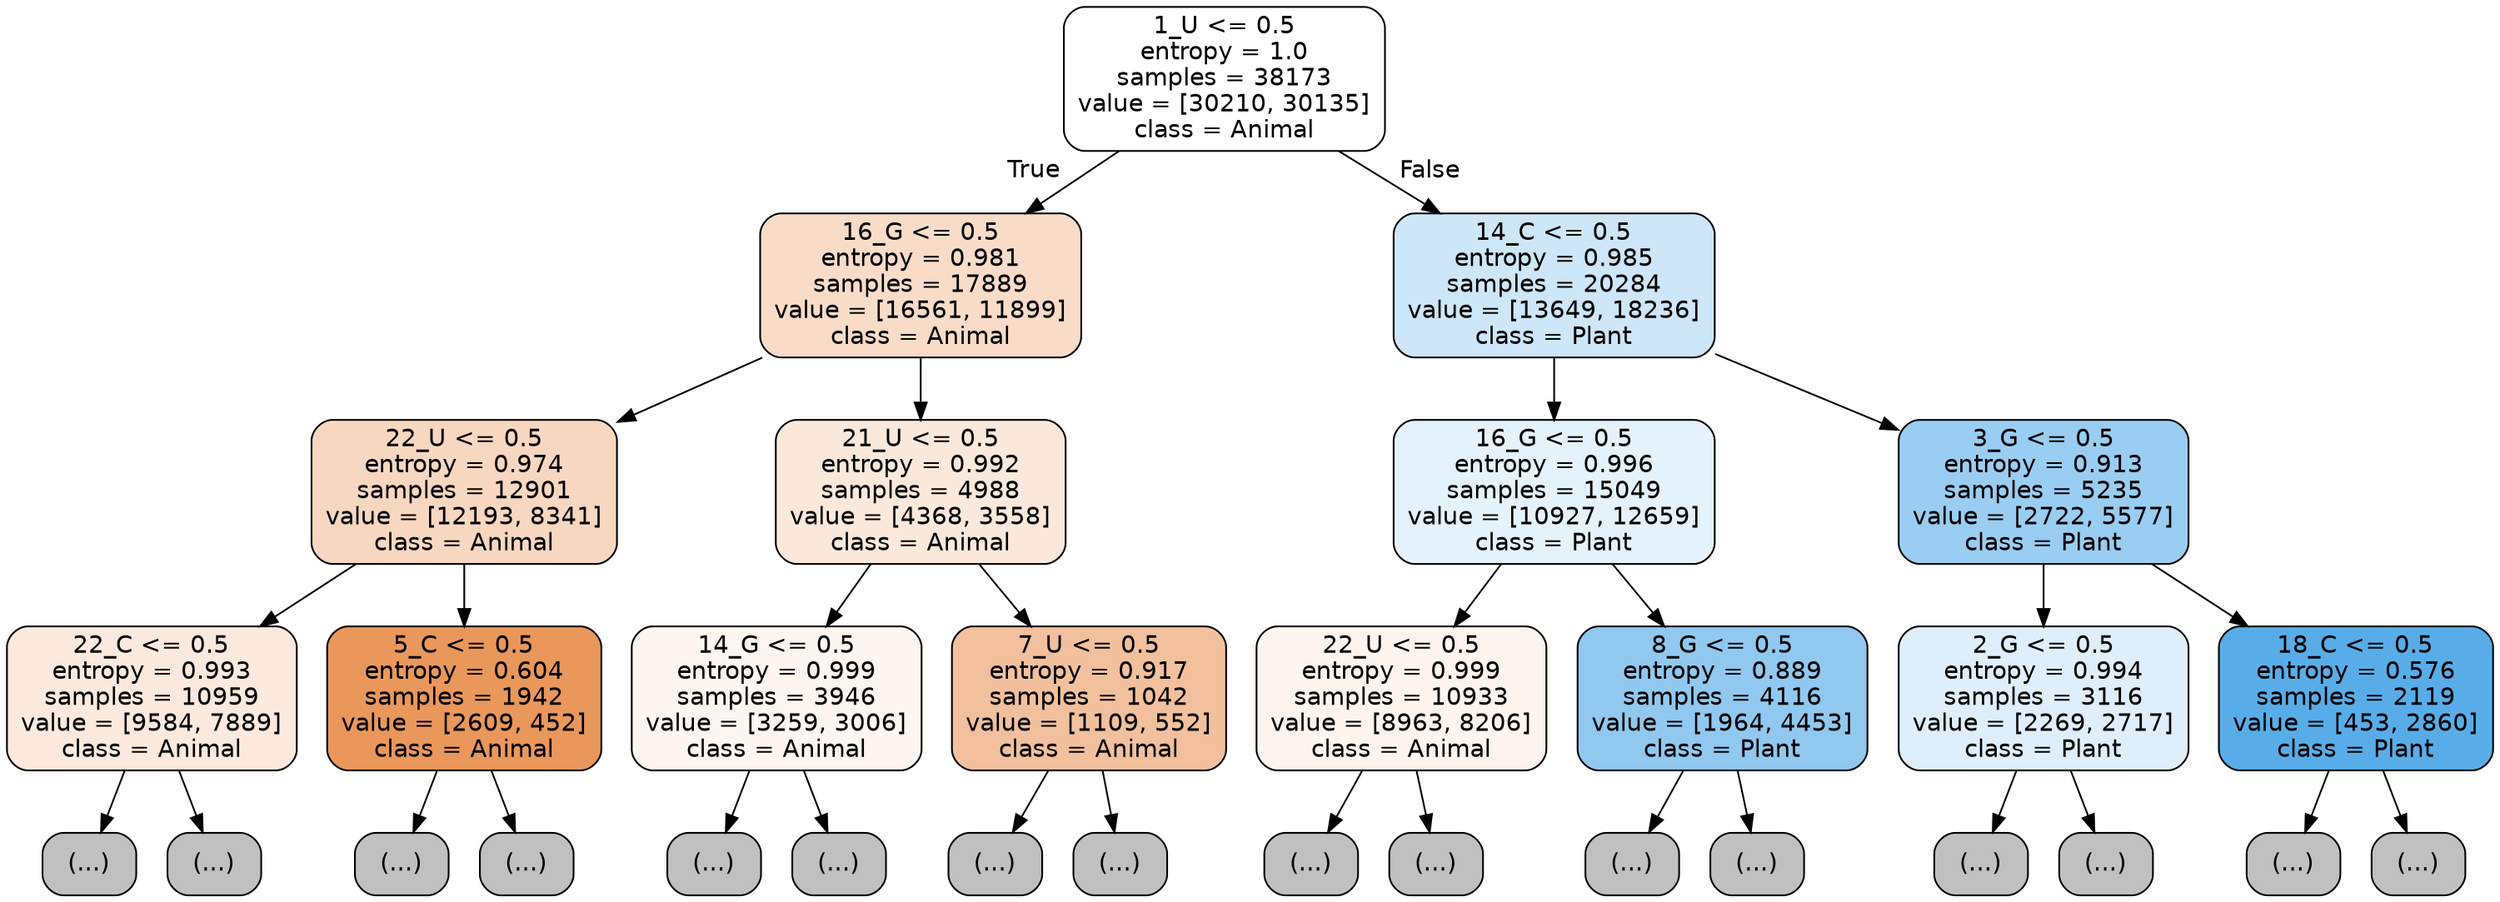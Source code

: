 digraph Tree {
node [shape=box, style="filled, rounded", color="black", fontname="helvetica"] ;
edge [fontname="helvetica"] ;
0 [label="1_U <= 0.5\nentropy = 1.0\nsamples = 38173\nvalue = [30210, 30135]\nclass = Animal", fillcolor="#ffffff"] ;
1 [label="16_G <= 0.5\nentropy = 0.981\nsamples = 17889\nvalue = [16561, 11899]\nclass = Animal", fillcolor="#f8dcc7"] ;
0 -> 1 [labeldistance=2.5, labelangle=45, headlabel="True"] ;
2 [label="22_U <= 0.5\nentropy = 0.974\nsamples = 12901\nvalue = [12193, 8341]\nclass = Animal", fillcolor="#f7d7c0"] ;
1 -> 2 ;
3 [label="22_C <= 0.5\nentropy = 0.993\nsamples = 10959\nvalue = [9584, 7889]\nclass = Animal", fillcolor="#fae9dc"] ;
2 -> 3 ;
4 [label="(...)", fillcolor="#C0C0C0"] ;
3 -> 4 ;
5311 [label="(...)", fillcolor="#C0C0C0"] ;
3 -> 5311 ;
5970 [label="5_C <= 0.5\nentropy = 0.604\nsamples = 1942\nvalue = [2609, 452]\nclass = Animal", fillcolor="#ea975b"] ;
2 -> 5970 ;
5971 [label="(...)", fillcolor="#C0C0C0"] ;
5970 -> 5971 ;
6564 [label="(...)", fillcolor="#C0C0C0"] ;
5970 -> 6564 ;
6723 [label="21_U <= 0.5\nentropy = 0.992\nsamples = 4988\nvalue = [4368, 3558]\nclass = Animal", fillcolor="#fae8da"] ;
1 -> 6723 ;
6724 [label="14_G <= 0.5\nentropy = 0.999\nsamples = 3946\nvalue = [3259, 3006]\nclass = Animal", fillcolor="#fdf5f0"] ;
6723 -> 6724 ;
6725 [label="(...)", fillcolor="#C0C0C0"] ;
6724 -> 6725 ;
8318 [label="(...)", fillcolor="#C0C0C0"] ;
6724 -> 8318 ;
8863 [label="7_U <= 0.5\nentropy = 0.917\nsamples = 1042\nvalue = [1109, 552]\nclass = Animal", fillcolor="#f2c09c"] ;
6723 -> 8863 ;
8864 [label="(...)", fillcolor="#C0C0C0"] ;
8863 -> 8864 ;
9265 [label="(...)", fillcolor="#C0C0C0"] ;
8863 -> 9265 ;
9418 [label="14_C <= 0.5\nentropy = 0.985\nsamples = 20284\nvalue = [13649, 18236]\nclass = Plant", fillcolor="#cde6f8"] ;
0 -> 9418 [labeldistance=2.5, labelangle=-45, headlabel="False"] ;
9419 [label="16_G <= 0.5\nentropy = 0.996\nsamples = 15049\nvalue = [10927, 12659]\nclass = Plant", fillcolor="#e4f2fb"] ;
9418 -> 9419 ;
9420 [label="22_U <= 0.5\nentropy = 0.999\nsamples = 10933\nvalue = [8963, 8206]\nclass = Animal", fillcolor="#fdf4ee"] ;
9419 -> 9420 ;
9421 [label="(...)", fillcolor="#C0C0C0"] ;
9420 -> 9421 ;
13362 [label="(...)", fillcolor="#C0C0C0"] ;
9420 -> 13362 ;
13923 [label="8_G <= 0.5\nentropy = 0.889\nsamples = 4116\nvalue = [1964, 4453]\nclass = Plant", fillcolor="#90c8f0"] ;
9419 -> 13923 ;
13924 [label="(...)", fillcolor="#C0C0C0"] ;
13923 -> 13924 ;
14951 [label="(...)", fillcolor="#C0C0C0"] ;
13923 -> 14951 ;
15386 [label="3_G <= 0.5\nentropy = 0.913\nsamples = 5235\nvalue = [2722, 5577]\nclass = Plant", fillcolor="#9acdf2"] ;
9418 -> 15386 ;
15387 [label="2_G <= 0.5\nentropy = 0.994\nsamples = 3116\nvalue = [2269, 2717]\nclass = Plant", fillcolor="#deeffb"] ;
15386 -> 15387 ;
15388 [label="(...)", fillcolor="#C0C0C0"] ;
15387 -> 15388 ;
16165 [label="(...)", fillcolor="#C0C0C0"] ;
15387 -> 16165 ;
16468 [label="18_C <= 0.5\nentropy = 0.576\nsamples = 2119\nvalue = [453, 2860]\nclass = Plant", fillcolor="#58ade9"] ;
15386 -> 16468 ;
16469 [label="(...)", fillcolor="#C0C0C0"] ;
16468 -> 16469 ;
16742 [label="(...)", fillcolor="#C0C0C0"] ;
16468 -> 16742 ;
}